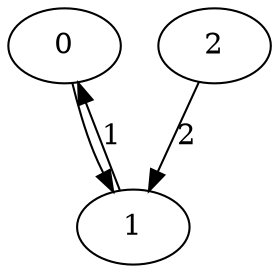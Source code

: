 digraph g { 
graph [];
    0 [  ];
    1 [  ];
    2 [  ];
    1 -> 0 [ label="1" ,comment="3"  ];
    2 -> 1 [ label="2" ,comment="4"  ];
    0 -> 1 [ comment="5"  ];
}
